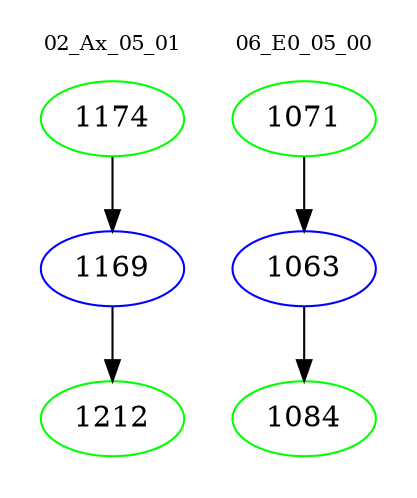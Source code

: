 digraph{
subgraph cluster_0 {
color = white
label = "02_Ax_05_01";
fontsize=10;
T0_1174 [label="1174", color="green"]
T0_1174 -> T0_1169 [color="black"]
T0_1169 [label="1169", color="blue"]
T0_1169 -> T0_1212 [color="black"]
T0_1212 [label="1212", color="green"]
}
subgraph cluster_1 {
color = white
label = "06_E0_05_00";
fontsize=10;
T1_1071 [label="1071", color="green"]
T1_1071 -> T1_1063 [color="black"]
T1_1063 [label="1063", color="blue"]
T1_1063 -> T1_1084 [color="black"]
T1_1084 [label="1084", color="green"]
}
}
